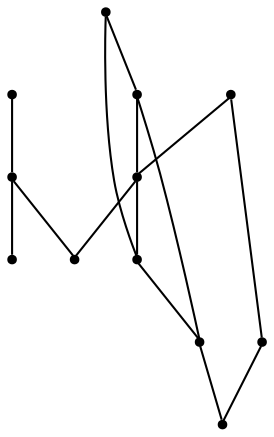 graph {
  node [shape=point,comment="{\"directed\":false,\"doi\":\"10.1007/978-3-642-11805-0_9\",\"figure\":\"6 (3)\"}"]

  v0 [pos="1688.4962214980014,664.1267943526759"]
  v1 [pos="1691.1044257940248,999.3018214717056"]
  v2 [pos="1654.5084430073584,753.5072510343609"]
  v3 [pos="1637.316519076325,1000.5480910445704"]
  v4 [pos="1587.3011969810307,664.1267943526759"]
  v5 [pos="1562.2950947606287,853.8947580395322"]
  v6 [pos="1572.453717413614,918.0045312245686"]
  v7 [pos="1536.488423405137,836.0873180620598"]
  v8 [pos="1542.3375249818314,664.1267943526759"]
  v9 [pos="1531.9256724335426,1000.5646910118334"]
  v10 [pos="1483.1320891446844,753.5072510343609"]
  v11 [pos="1437.2614978169286,918.0045312245686"]

  v9 -- v3 [id="-2",pos="1531.9256724335426,1000.5646910118334 1637.316519076325,1000.5480910445704 1637.316519076325,1000.5480910445704 1637.316519076325,1000.5480910445704"]
  v3 -- v1 [id="-3",pos="1637.316519076325,1000.5480910445704 1691.1044257940248,999.3018214717056 1691.1044257940248,999.3018214717056 1691.1044257940248,999.3018214717056"]
  v11 -- v6 [id="-6",pos="1437.2614978169286,918.0045312245686 1572.453717413614,918.0045312245686 1572.453717413614,918.0045312245686 1572.453717413614,918.0045312245686"]
  v10 -- v2 [id="-9",pos="1483.1320891446844,753.5072510343609 1654.5084430073584,753.5072510343609 1654.5084430073584,753.5072510343609 1654.5084430073584,753.5072510343609"]
  v8 -- v4 [id="-12",pos="1542.3375249818314,664.1267943526759 1587.3011969810307,664.1267943526759 1587.3011969810307,664.1267943526759 1587.3011969810307,664.1267943526759"]
  v4 -- v0 [id="-13",pos="1587.3011969810307,664.1267943526759 1688.4962214980014,664.1267943526759 1688.4962214980014,664.1267943526759 1688.4962214980014,664.1267943526759"]
  v11 -- v10 [id="-15",pos="1437.2614978169286,918.0045312245686 1414.6060752691224,887.6236018672133 1414.889718202103,838.6016724904377 1429.3628883539243,814.9765482006651 1435.8719146728515,804.3558764255408 1438.5530975341796,799.2206988132361 1449.0817348746366,788.7002628557609 1460.6570133652797,777.1253155679414 1469.559507574037,767.4049853122596 1483.1320891446844,753.5072510343609"]
  v10 -- v7 [id="-16",pos="1483.1320891446844,753.5072510343609 1497.3093048095702,762.0405882286302 1510.7735001674916,771.2938297502922 1518.0579953215843,783.4567084456935 1524.0875391050827,793.5436372121175 1531.0051690389944,804.118261568474 1533.898988661655,815.8684943343653 1535.6044092932411,822.8084254756118 1536.4884234051372,829.8694536960486 1536.488423405137,836.0873180620598"]
  v7 -- v6 [id="-19",pos="1536.488423405137,836.0873180620598 1535.3042237037835,844.7206366683497 1534.6828560762626,852.3108285961729 1534.9205613247184,859.5886104121353 1535.3250929011854,871.9054045128099 1541.0709937517033,889.2327174677993 1547.217226888967,897.8440935886267 1554.1348568228786,907.526771811283 1560.431246380473,911.0154361956047 1572.453717413614,918.0045312245686"]
  v9 -- v7 [id="-20",pos="1531.9256724335426,1000.5646910118334 1532.969164116438,996.9592544440067 1534.1324946203897,993.2037185553348 1535.4084424395894,989.2647562084776 1546.4958398153615,955.1148710655443 1530.9509600262309,912.7120673324122 1533.3568985340207,918.8434973861232 1523.3536814135173,893.3174542398164 1525.6052642112554,872.609853698268 1536.488423405137,836.0873180620598"]
  v7 -- v5 [id="-21",pos="1536.488423405137,836.0873180620598 1546.445830092319,840.1021568876324 1550.8573748211527,843.0199350414854 1555.252376893509,846.871381852121 1558.0419777803643,849.3139302918405 1560.3061584472655,851.5814476591167 1562.2950947606287,853.8947580395322"]
  v6 -- v2 [id="-22",pos="1572.453717413614,918.0045312245686 1575.559123975177,894.226191145001 1581.2550151026526,870.6633962342233 1589.0941982535428,846.3628250006473 1590.7954195954078,841.0900139432964 1592.822022265057,835.6340308333888 1595.186222378043,830.0986731673731 1602.7794289522392,812.3088507796779 1613.8375585511671,793.7395295461018 1628.548561202648,777.9671437928171 1629.6785518912382,776.7541377558853 1630.82941177723,775.5622473861232 1632.001140860624,774.3866389765884 1638.7978821510492,767.5716209989605 1645.7071135055187,761.4236545793938 1654.5084430073584,753.5072510343609"]
  v4 -- v5 [id="-24",pos="1587.3011969810307,664.1267943526759 1583.7485024385674,676.2384739153313 1582.660250144781,689.8601144848448 1580.6504446340161,702.8564260193796 1577.2229334631631,724.9894612976999 1575.9761261696037,746.7141755421956 1577.110316147915,769.4682149598092 1577.6606776037881,780.5430007818973 1578.6489104514897,792.4265420971494 1577.860843747161,803.5056528149229 1577.4189003168149,809.6912712675152 1577.0101694506268,816.3353286627566 1576.1429524976152,822.4250361933853 1573.8621019230332,838.443432189479 1569.9549809655477,851.1146133307254 1562.2950947606287,853.8947580395322"]
  v2 -- v1 [id="-27",pos="1654.5084430073584,753.5072510343609 1660.2512898289879,769.0054511214747 1662.0109194733375,786.4243501027424 1665.2633329879404,803.0428889765884 1670.8049956565678,831.3656131975579 1672.8190004570538,859.159173711141 1670.98849189226,888.2697921637332 1670.096079200922,902.4373872121175 1668.4990765948628,917.6304913491913 1669.766753085824,931.8021568876323 1670.4797415799871,939.7218041044292 1671.1469196408293,948.2248034274938 1672.5521546829577,956.0152125849868 1676.2340410099473,976.5017346353242 1682.555371803461,992.7160229654023 1691.1044257940248,999.3018214717056"]
}